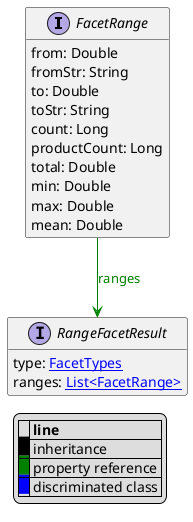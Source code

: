 @startuml

hide empty fields
hide empty methods
legend
|= |= line |
|<back:black>   </back>| inheritance |
|<back:green>   </back>| property reference |
|<back:blue>   </back>| discriminated class |
endlegend
interface FacetRange [[FacetRange.svg]]  {
    from: Double
    fromStr: String
    to: Double
    toStr: String
    count: Long
    productCount: Long
    total: Double
    min: Double
    max: Double
    mean: Double
}



interface RangeFacetResult [[RangeFacetResult.svg]]  {
    type: [[FacetTypes.svg FacetTypes]]
    ranges: [[FacetRange.svg List<FacetRange>]]
}

FacetRange --> RangeFacetResult #green;text:green : "ranges"
@enduml
